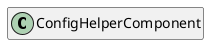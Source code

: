 @startuml
set namespaceSeparator \\
hide members
hide << alias >> circle

class ConfigHelperComponent
@enduml
